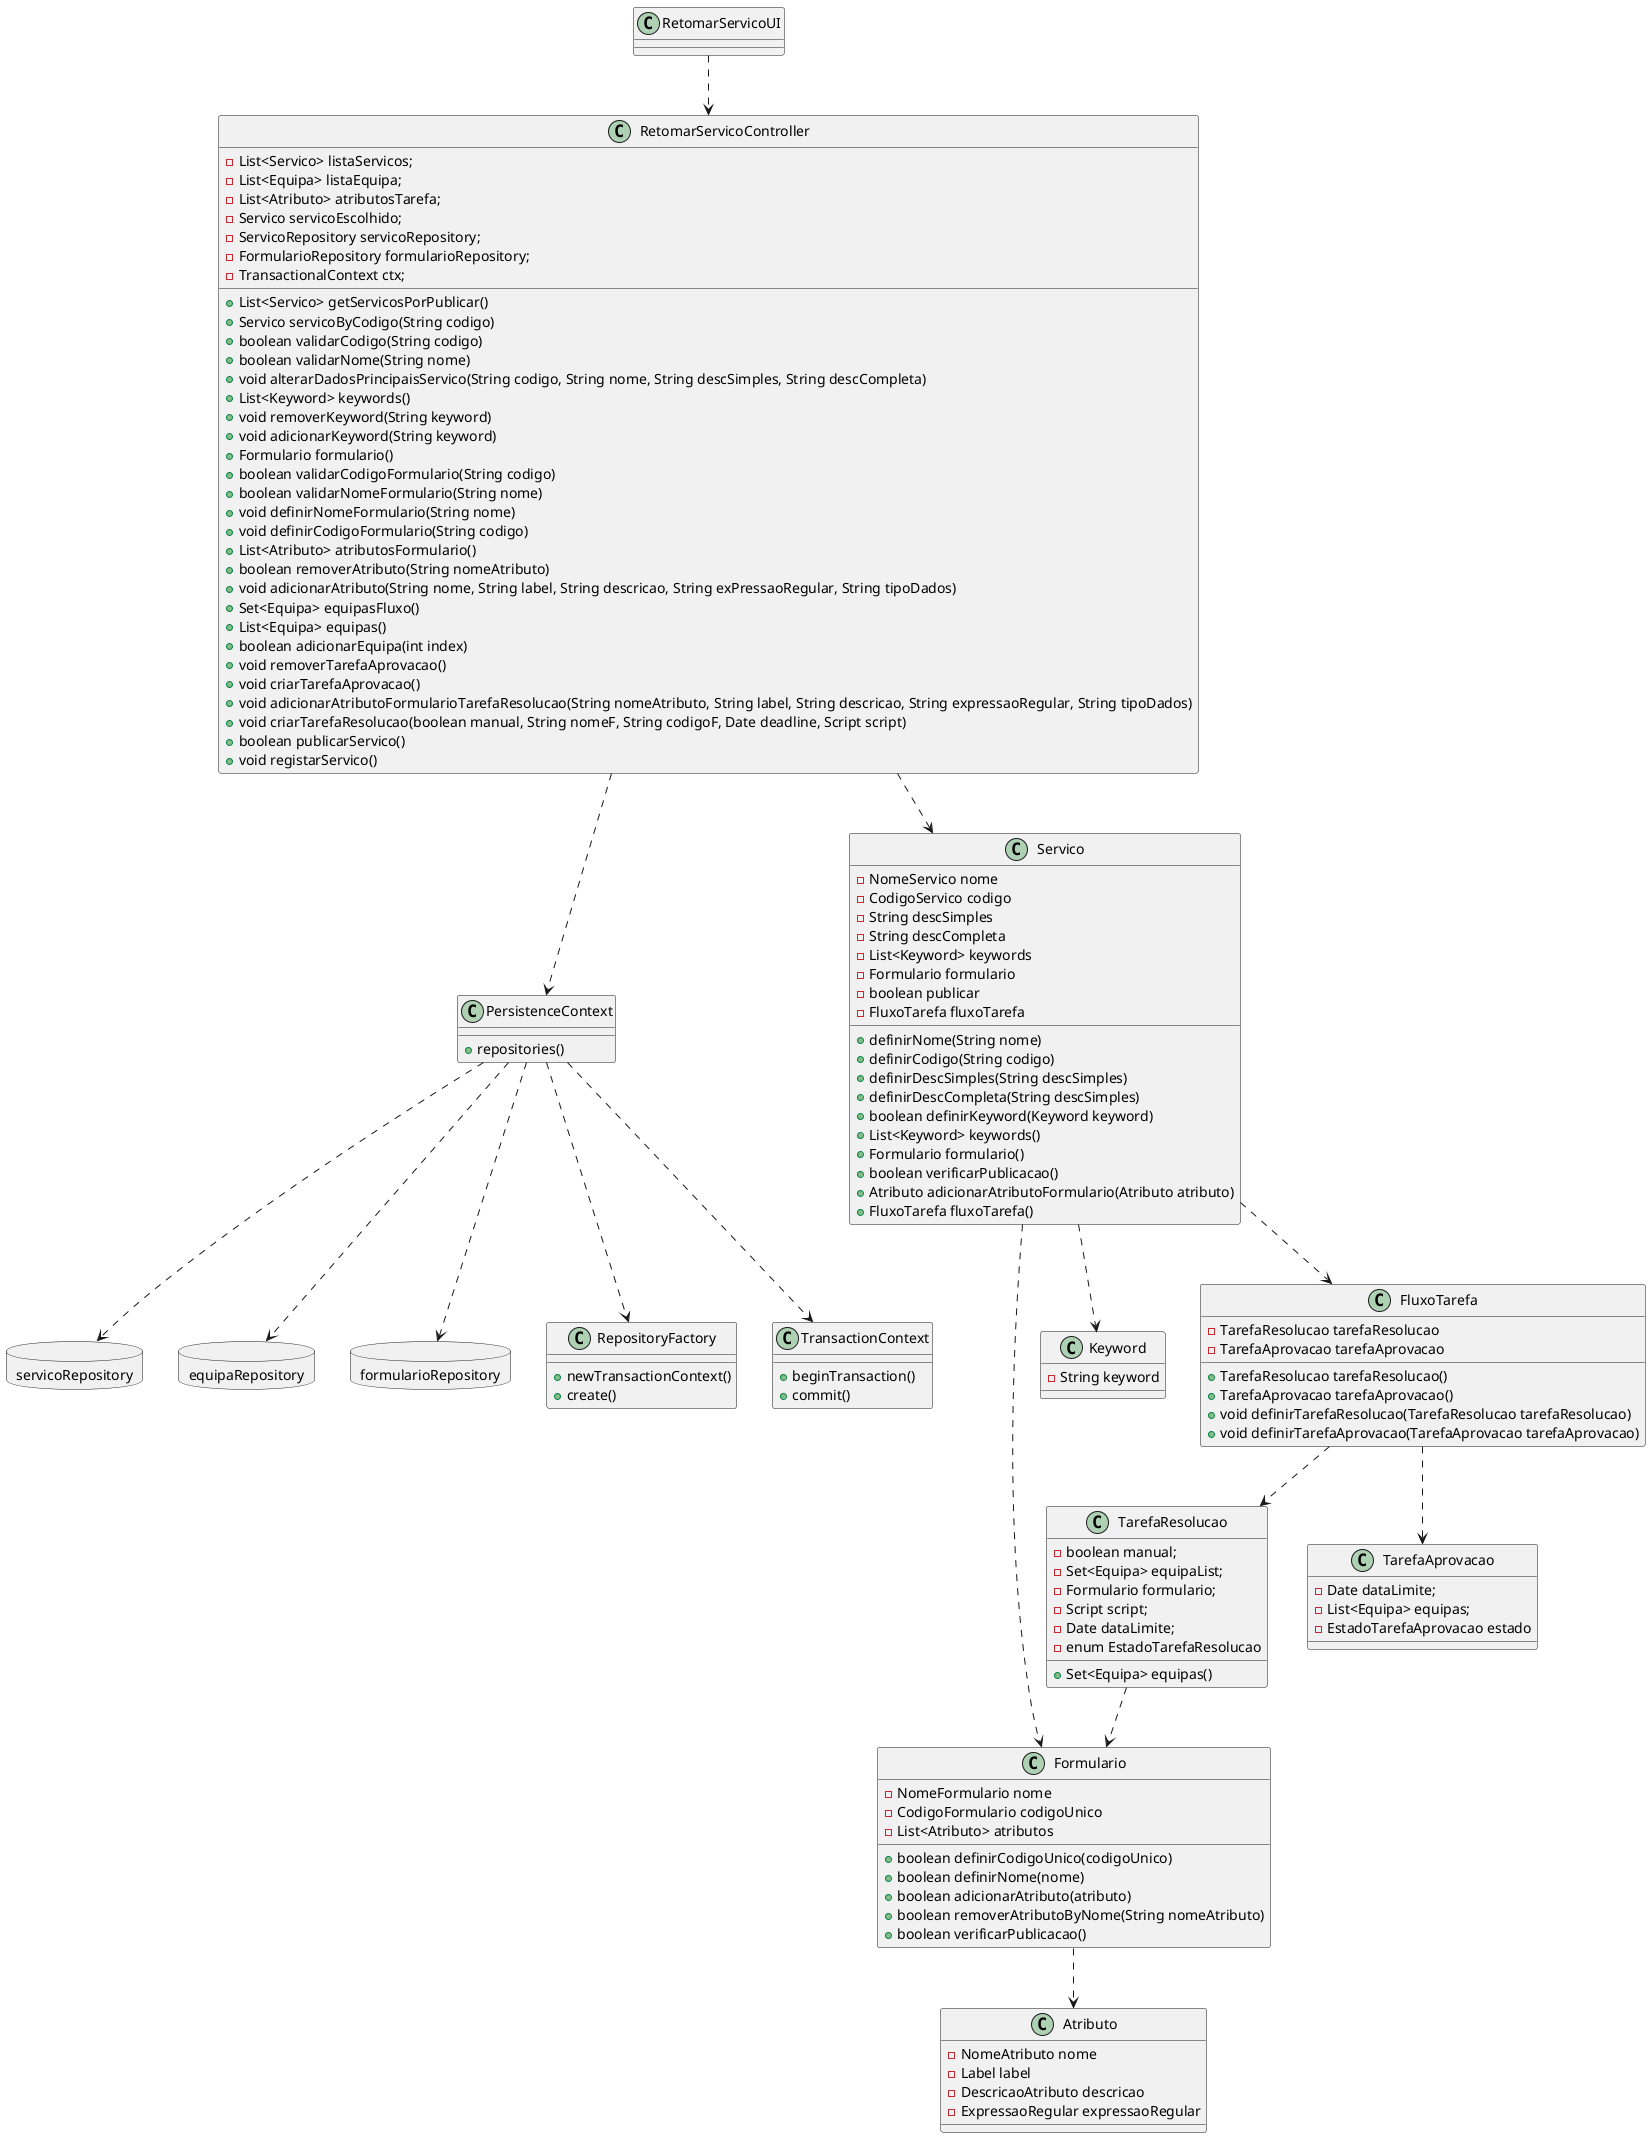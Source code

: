 @startuml

class RetomarServicoUI {
}

class RetomarServicoController {
    -List<Servico> listaServicos;
    -List<Equipa> listaEquipa;
    -List<Atributo> atributosTarefa;
    -Servico servicoEscolhido;
    -ServicoRepository servicoRepository;
    -FormularioRepository formularioRepository;
    -TransactionalContext ctx;
    +List<Servico> getServicosPorPublicar()
    +Servico servicoByCodigo(String codigo)
    +boolean validarCodigo(String codigo)
    +boolean validarNome(String nome)
    +void alterarDadosPrincipaisServico(String codigo, String nome, String descSimples, String descCompleta)
    +List<Keyword> keywords()
    +void removerKeyword(String keyword)
    +void adicionarKeyword(String keyword)
    +Formulario formulario()
    +boolean validarCodigoFormulario(String codigo)
    +boolean validarNomeFormulario(String nome)
    +void definirNomeFormulario(String nome)
    +void definirCodigoFormulario(String codigo)
    +List<Atributo> atributosFormulario()
    +boolean removerAtributo(String nomeAtributo)
    +void adicionarAtributo(String nome, String label, String descricao, String exPressaoRegular, String tipoDados)
    +Set<Equipa> equipasFluxo()
    +List<Equipa> equipas()
    +boolean adicionarEquipa(int index)
    +void removerTarefaAprovacao()
    +void criarTarefaAprovacao()
    +void adicionarAtributoFormularioTarefaResolucao(String nomeAtributo, String label, String descricao, String expressaoRegular, String tipoDados)
    +void criarTarefaResolucao(boolean manual, String nomeF, String codigoF, Date deadline, Script script)
    +boolean publicarServico()
    +void registarServico()
}

class PersistenceContext{
    +repositories()
}

class RepositoryFactory{
    +newTransactionContext()
    +create()
}

class Servico {
    -NomeServico nome
    -CodigoServico codigo
    -String descSimples
    -String descCompleta
    -List<Keyword> keywords
    -Formulario formulario
    -boolean publicar
    -FluxoTarefa fluxoTarefa
    +definirNome(String nome)
    +definirCodigo(String codigo)
    +definirDescSimples(String descSimples)
    +definirDescCompleta(String descSimples)
    +boolean definirKeyword(Keyword keyword)
    +List<Keyword> keywords()
    +Formulario formulario()
    +boolean verificarPublicacao()
    +Atributo adicionarAtributoFormulario(Atributo atributo)
    +FluxoTarefa fluxoTarefa()
}

class Formulario {
    -NomeFormulario nome
    -CodigoFormulario codigoUnico
    -List<Atributo> atributos
    +boolean definirCodigoUnico(codigoUnico)
    +boolean definirNome(nome)
    +boolean adicionarAtributo(atributo)
    +boolean removerAtributoByNome(String nomeAtributo)
    +boolean verificarPublicacao()
}

class Atributo {
    -NomeAtributo nome
    -Label label
    -DescricaoAtributo descricao
    -ExpressaoRegular expressaoRegular
}

class Keyword {
    -String keyword
}

class FluxoTarefa {
    -TarefaResolucao tarefaResolucao
    -TarefaAprovacao tarefaAprovacao
    +TarefaResolucao tarefaResolucao()
    +TarefaAprovacao tarefaAprovacao()
    +void definirTarefaResolucao(TarefaResolucao tarefaResolucao)
    +void definirTarefaAprovacao(TarefaAprovacao tarefaAprovacao)
}

class TarefaResolucao {
    -boolean manual;
    -Set<Equipa> equipaList;
    -Formulario formulario;
    -Script script;
    -Date dataLimite;
    -enum EstadoTarefaResolucao
    +Set<Equipa> equipas()
}

class TarefaAprovacao {
    -Date dataLimite;
    -List<Equipa> equipas;
    -EstadoTarefaAprovacao estado
}

class TransactionContext {
    +beginTransaction()
    +commit()
}

database servicoRepository {
}

database equipaRepository {
}

database formularioRepository {
}

RetomarServicoUI ..> RetomarServicoController

RetomarServicoController ..> Servico
RetomarServicoController ..> PersistenceContext

Servico ..> Formulario
Servico ..> Keyword
Servico ..> FluxoTarefa

FluxoTarefa ..> TarefaResolucao
FluxoTarefa ..> TarefaAprovacao

TarefaResolucao ..> Formulario

Formulario ..> Atributo

PersistenceContext ..> RepositoryFactory
PersistenceContext ..> TransactionContext
PersistenceContext ..> servicoRepository
PersistenceContext ..> equipaRepository
PersistenceContext ..> formularioRepository

@enduml